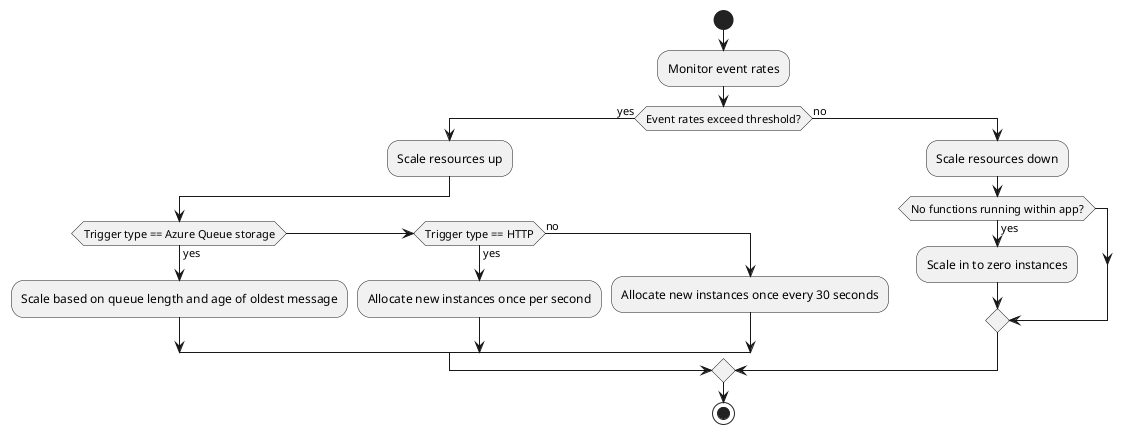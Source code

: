 @startuml
start

:Monitor event rates;
if (Event rates exceed threshold?) then (yes)
  :Scale resources up;
  if (Trigger type == Azure Queue storage) then (yes)
    :Scale based on queue length and age of oldest message;
  elseif (Trigger type == HTTP) then (yes)
    :Allocate new instances once per second;
  else (no)
    :Allocate new instances once every 30 seconds;
  endif
else (no)
  :Scale resources down;
  if (No functions running within app?) then (yes)
    :Scale in to zero instances;
  endif
endif

stop
@enduml